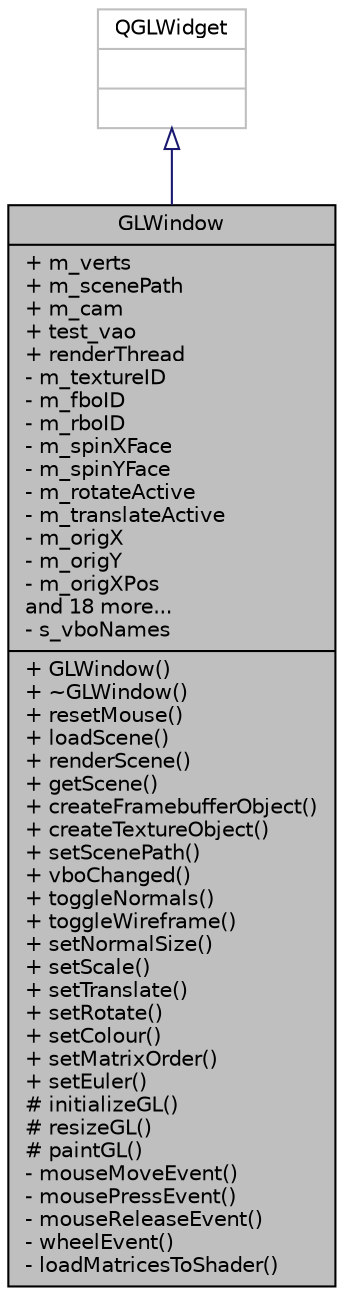 digraph "GLWindow"
{
  edge [fontname="Helvetica",fontsize="10",labelfontname="Helvetica",labelfontsize="10"];
  node [fontname="Helvetica",fontsize="10",shape=record];
  Node1 [label="{GLWindow\n|+ m_verts\l+ m_scenePath\l+ m_cam\l+ test_vao\l+ renderThread\l- m_textureID\l- m_fboID\l- m_rboID\l- m_spinXFace\l- m_spinYFace\l- m_rotateActive\l- m_translateActive\l- m_origX\l- m_origY\l- m_origXPos\land 18 more...\l- s_vboNames\l|+ GLWindow()\l+ ~GLWindow()\l+ resetMouse()\l+ loadScene()\l+ renderScene()\l+ getScene()\l+ createFramebufferObject()\l+ createTextureObject()\l+ setScenePath()\l+ vboChanged()\l+ toggleNormals()\l+ toggleWireframe()\l+ setNormalSize()\l+ setScale()\l+ setTranslate()\l+ setRotate()\l+ setColour()\l+ setMatrixOrder()\l+ setEuler()\l# initializeGL()\l# resizeGL()\l# paintGL()\l- mouseMoveEvent()\l- mousePressEvent()\l- mouseReleaseEvent()\l- wheelEvent()\l- loadMatricesToShader()\l}",height=0.2,width=0.4,color="black", fillcolor="grey75", style="filled", fontcolor="black"];
  Node2 -> Node1 [dir="back",color="midnightblue",fontsize="10",style="solid",arrowtail="onormal",fontname="Helvetica"];
  Node2 [label="{QGLWidget\n||}",height=0.2,width=0.4,color="grey75", fillcolor="white", style="filled"];
}
